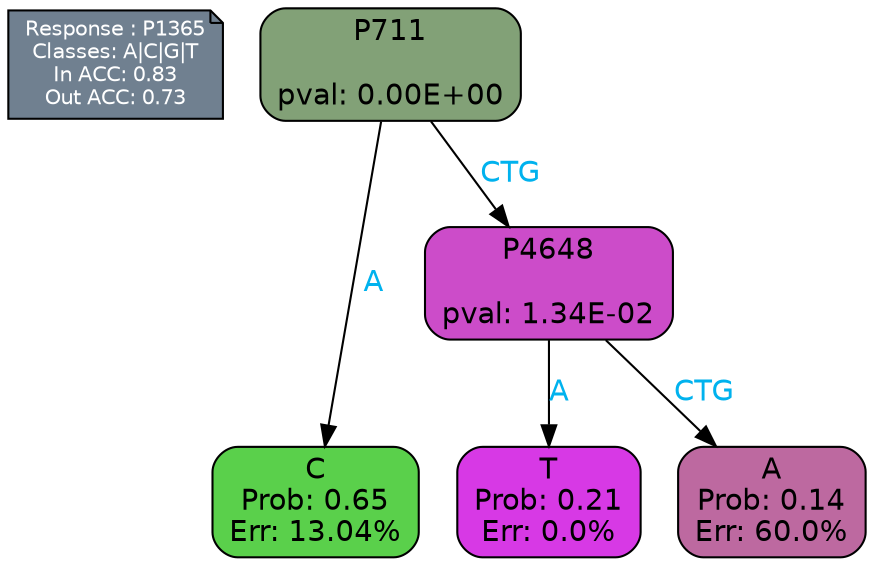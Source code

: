 digraph Tree {
node [shape=box, style="filled, rounded", color="black", fontname=helvetica] ;
graph [ranksep=equally, splines=polylines, bgcolor=transparent, dpi=600] ;
edge [fontname=helvetica] ;
LEGEND [label="Response : P1365
Classes: A|C|G|T
In ACC: 0.83
Out ACC: 0.73
",shape=note,align=left,style=filled,fillcolor="slategray",fontcolor="white",fontsize=10];1 [label="P711

pval: 0.00E+00", fillcolor="#82a177"] ;
2 [label="C
Prob: 0.65
Err: 13.04%", fillcolor="#5ad04b"] ;
3 [label="P4648

pval: 1.34E-02", fillcolor="#cc4cc9"] ;
4 [label="T
Prob: 0.21
Err: 0.0%", fillcolor="#d739e5"] ;
5 [label="A
Prob: 0.14
Err: 60.0%", fillcolor="#bd69a0"] ;
1 -> 2 [label="A",fontcolor=deepskyblue2] ;
1 -> 3 [label="CTG",fontcolor=deepskyblue2] ;
3 -> 4 [label="A",fontcolor=deepskyblue2] ;
3 -> 5 [label="CTG",fontcolor=deepskyblue2] ;
{rank = same; 2;4;5;}{rank = same; LEGEND;1;}}